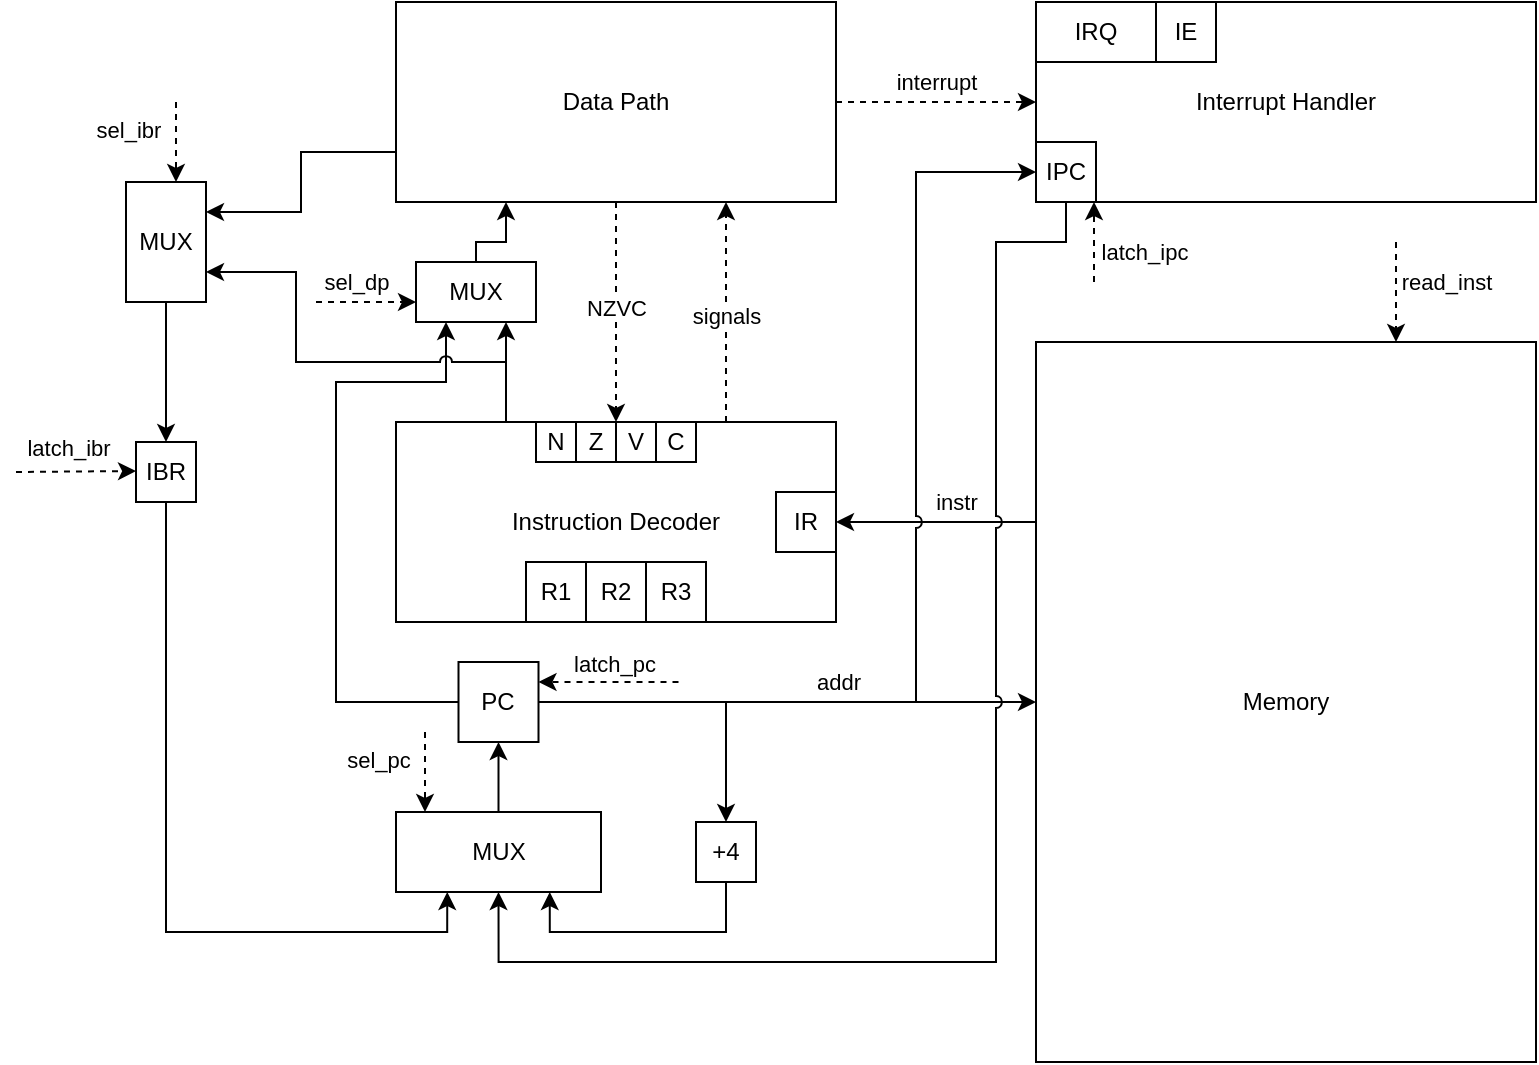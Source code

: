 <mxfile version="27.1.1">
  <diagram name="Страница — 1" id="lOXgt-aCseuYetRpwDvi">
    <mxGraphModel dx="1042" dy="542" grid="1" gridSize="10" guides="1" tooltips="1" connect="1" arrows="1" fold="1" page="1" pageScale="1" pageWidth="827" pageHeight="1169" math="0" shadow="0">
      <root>
        <mxCell id="0" />
        <mxCell id="1" parent="0" />
        <mxCell id="e9nB6p_WT3sDQEHfiV55-23" style="edgeStyle=orthogonalEdgeStyle;rounded=0;orthogonalLoop=1;jettySize=auto;html=1;exitX=0;exitY=0.75;exitDx=0;exitDy=0;entryX=1;entryY=0.25;entryDx=0;entryDy=0;" parent="1" source="hqro3P3JsnMgNJcTQGFR-1" target="e9nB6p_WT3sDQEHfiV55-22" edge="1">
          <mxGeometry relative="1" as="geometry" />
        </mxCell>
        <mxCell id="e9nB6p_WT3sDQEHfiV55-27" style="edgeStyle=orthogonalEdgeStyle;rounded=0;orthogonalLoop=1;jettySize=auto;html=1;exitX=1;exitY=0.5;exitDx=0;exitDy=0;entryX=0;entryY=0.5;entryDx=0;entryDy=0;dashed=1;" parent="1" source="hqro3P3JsnMgNJcTQGFR-1" target="hqro3P3JsnMgNJcTQGFR-5" edge="1">
          <mxGeometry relative="1" as="geometry" />
        </mxCell>
        <mxCell id="e9nB6p_WT3sDQEHfiV55-28" value="interrupt" style="edgeLabel;html=1;align=center;verticalAlign=middle;resizable=0;points=[];" parent="e9nB6p_WT3sDQEHfiV55-27" vertex="1" connectable="0">
          <mxGeometry x="-0.178" y="2" relative="1" as="geometry">
            <mxPoint x="9" y="-8" as="offset" />
          </mxGeometry>
        </mxCell>
        <mxCell id="hqro3P3JsnMgNJcTQGFR-1" value="Data Path" style="rounded=0;whiteSpace=wrap;html=1;" parent="1" vertex="1">
          <mxGeometry x="220" y="30" width="220" height="100" as="geometry" />
        </mxCell>
        <mxCell id="hqro3P3JsnMgNJcTQGFR-24" style="edgeStyle=orthogonalEdgeStyle;rounded=0;orthogonalLoop=1;jettySize=auto;html=1;exitX=0;exitY=0.25;exitDx=0;exitDy=0;entryX=1;entryY=0.5;entryDx=0;entryDy=0;" parent="1" source="hqro3P3JsnMgNJcTQGFR-2" target="hqro3P3JsnMgNJcTQGFR-4" edge="1">
          <mxGeometry relative="1" as="geometry" />
        </mxCell>
        <mxCell id="hqro3P3JsnMgNJcTQGFR-31" value="instr" style="edgeLabel;html=1;align=center;verticalAlign=middle;resizable=0;points=[];" parent="hqro3P3JsnMgNJcTQGFR-24" vertex="1" connectable="0">
          <mxGeometry x="-0.013" relative="1" as="geometry">
            <mxPoint x="9" y="-10" as="offset" />
          </mxGeometry>
        </mxCell>
        <mxCell id="hqro3P3JsnMgNJcTQGFR-2" value="Memory" style="rounded=0;whiteSpace=wrap;html=1;" parent="1" vertex="1">
          <mxGeometry x="540" y="200" width="250" height="360" as="geometry" />
        </mxCell>
        <mxCell id="hqro3P3JsnMgNJcTQGFR-10" style="edgeStyle=orthogonalEdgeStyle;rounded=0;orthogonalLoop=1;jettySize=auto;html=1;exitX=1;exitY=0.5;exitDx=0;exitDy=0;entryX=0;entryY=0.5;entryDx=0;entryDy=0;" parent="1" source="hqro3P3JsnMgNJcTQGFR-3" target="hqro3P3JsnMgNJcTQGFR-2" edge="1">
          <mxGeometry relative="1" as="geometry" />
        </mxCell>
        <mxCell id="hqro3P3JsnMgNJcTQGFR-30" value="addr" style="edgeLabel;html=1;align=center;verticalAlign=middle;resizable=0;points=[];" parent="hqro3P3JsnMgNJcTQGFR-10" vertex="1" connectable="0">
          <mxGeometry x="0.354" y="1" relative="1" as="geometry">
            <mxPoint x="-19" y="-9" as="offset" />
          </mxGeometry>
        </mxCell>
        <mxCell id="hqro3P3JsnMgNJcTQGFR-14" style="edgeStyle=orthogonalEdgeStyle;rounded=0;orthogonalLoop=1;jettySize=auto;html=1;exitX=1;exitY=0.5;exitDx=0;exitDy=0;entryX=0.5;entryY=0;entryDx=0;entryDy=0;" parent="1" source="hqro3P3JsnMgNJcTQGFR-3" target="hqro3P3JsnMgNJcTQGFR-13" edge="1">
          <mxGeometry relative="1" as="geometry" />
        </mxCell>
        <mxCell id="e9nB6p_WT3sDQEHfiV55-61" style="edgeStyle=orthogonalEdgeStyle;rounded=0;orthogonalLoop=1;jettySize=auto;html=1;exitX=1;exitY=0.5;exitDx=0;exitDy=0;entryX=0;entryY=0.5;entryDx=0;entryDy=0;jumpStyle=arc;" parent="1" source="hqro3P3JsnMgNJcTQGFR-3" target="e9nB6p_WT3sDQEHfiV55-58" edge="1">
          <mxGeometry relative="1" as="geometry">
            <Array as="points">
              <mxPoint x="480" y="380" />
              <mxPoint x="480" y="115" />
            </Array>
          </mxGeometry>
        </mxCell>
        <mxCell id="_56PsjhrHeeYE52mPDMz-1" style="edgeStyle=orthogonalEdgeStyle;rounded=0;orthogonalLoop=1;jettySize=auto;html=1;exitX=0;exitY=0.5;exitDx=0;exitDy=0;entryX=0.25;entryY=1;entryDx=0;entryDy=0;" edge="1" parent="1" source="hqro3P3JsnMgNJcTQGFR-3" target="e9nB6p_WT3sDQEHfiV55-2">
          <mxGeometry relative="1" as="geometry">
            <Array as="points">
              <mxPoint x="190" y="380" />
              <mxPoint x="190" y="220" />
              <mxPoint x="245" y="220" />
            </Array>
          </mxGeometry>
        </mxCell>
        <mxCell id="hqro3P3JsnMgNJcTQGFR-3" value="PC" style="rounded=0;whiteSpace=wrap;html=1;" parent="1" vertex="1">
          <mxGeometry x="251.25" y="360" width="40" height="40" as="geometry" />
        </mxCell>
        <mxCell id="hqro3P3JsnMgNJcTQGFR-33" style="edgeStyle=orthogonalEdgeStyle;rounded=0;orthogonalLoop=1;jettySize=auto;html=1;exitX=0.75;exitY=0;exitDx=0;exitDy=0;entryX=0.75;entryY=1;entryDx=0;entryDy=0;dashed=1;" parent="1" source="hqro3P3JsnMgNJcTQGFR-4" target="hqro3P3JsnMgNJcTQGFR-1" edge="1">
          <mxGeometry relative="1" as="geometry" />
        </mxCell>
        <mxCell id="hqro3P3JsnMgNJcTQGFR-40" value="signals" style="edgeLabel;html=1;align=center;verticalAlign=middle;resizable=0;points=[];" parent="hqro3P3JsnMgNJcTQGFR-33" vertex="1" connectable="0">
          <mxGeometry x="-0.05" y="-2" relative="1" as="geometry">
            <mxPoint x="-2" y="-1" as="offset" />
          </mxGeometry>
        </mxCell>
        <mxCell id="e9nB6p_WT3sDQEHfiV55-8" style="edgeStyle=orthogonalEdgeStyle;rounded=0;orthogonalLoop=1;jettySize=auto;html=1;exitX=0.25;exitY=0;exitDx=0;exitDy=0;entryX=0.75;entryY=1;entryDx=0;entryDy=0;" parent="1" source="hqro3P3JsnMgNJcTQGFR-4" target="e9nB6p_WT3sDQEHfiV55-2" edge="1">
          <mxGeometry relative="1" as="geometry" />
        </mxCell>
        <mxCell id="hqro3P3JsnMgNJcTQGFR-4" value="Instruction Decoder" style="rounded=0;whiteSpace=wrap;html=1;" parent="1" vertex="1">
          <mxGeometry x="220" y="240" width="220" height="100" as="geometry" />
        </mxCell>
        <mxCell id="hqro3P3JsnMgNJcTQGFR-5" value="Interrupt Handler" style="rounded=0;whiteSpace=wrap;html=1;" parent="1" vertex="1">
          <mxGeometry x="540" y="30" width="250" height="100" as="geometry" />
        </mxCell>
        <mxCell id="hqro3P3JsnMgNJcTQGFR-6" value="IRQ" style="rounded=0;whiteSpace=wrap;html=1;" parent="1" vertex="1">
          <mxGeometry x="540" y="30" width="60" height="30" as="geometry" />
        </mxCell>
        <mxCell id="hqro3P3JsnMgNJcTQGFR-9" value="IE" style="rounded=0;whiteSpace=wrap;html=1;" parent="1" vertex="1">
          <mxGeometry x="600" y="30" width="30" height="30" as="geometry" />
        </mxCell>
        <mxCell id="e9nB6p_WT3sDQEHfiV55-56" style="edgeStyle=orthogonalEdgeStyle;rounded=0;orthogonalLoop=1;jettySize=auto;html=1;exitX=0.5;exitY=1;exitDx=0;exitDy=0;entryX=0.75;entryY=1;entryDx=0;entryDy=0;" parent="1" source="hqro3P3JsnMgNJcTQGFR-13" target="e9nB6p_WT3sDQEHfiV55-36" edge="1">
          <mxGeometry relative="1" as="geometry" />
        </mxCell>
        <mxCell id="hqro3P3JsnMgNJcTQGFR-13" value="+4" style="rounded=0;whiteSpace=wrap;html=1;" parent="1" vertex="1">
          <mxGeometry x="370" y="440" width="30" height="30" as="geometry" />
        </mxCell>
        <mxCell id="hqro3P3JsnMgNJcTQGFR-19" value="IR" style="rounded=0;whiteSpace=wrap;html=1;" parent="1" vertex="1">
          <mxGeometry x="410" y="275" width="30" height="30" as="geometry" />
        </mxCell>
        <mxCell id="hqro3P3JsnMgNJcTQGFR-25" value="R1" style="rounded=0;whiteSpace=wrap;html=1;" parent="1" vertex="1">
          <mxGeometry x="285" y="310" width="30" height="30" as="geometry" />
        </mxCell>
        <mxCell id="hqro3P3JsnMgNJcTQGFR-26" value="R2" style="rounded=0;whiteSpace=wrap;html=1;" parent="1" vertex="1">
          <mxGeometry x="315" y="310" width="30" height="30" as="geometry" />
        </mxCell>
        <mxCell id="hqro3P3JsnMgNJcTQGFR-27" value="R3" style="rounded=0;whiteSpace=wrap;html=1;" parent="1" vertex="1">
          <mxGeometry x="345" y="310" width="30" height="30" as="geometry" />
        </mxCell>
        <mxCell id="hqro3P3JsnMgNJcTQGFR-43" value="" style="endArrow=classic;html=1;rounded=0;dashed=1;" parent="1" edge="1">
          <mxGeometry width="50" height="50" relative="1" as="geometry">
            <mxPoint x="361.25" y="370" as="sourcePoint" />
            <mxPoint x="291.25" y="370" as="targetPoint" />
          </mxGeometry>
        </mxCell>
        <mxCell id="hqro3P3JsnMgNJcTQGFR-44" value="latch_pc" style="edgeLabel;html=1;align=center;verticalAlign=middle;resizable=0;points=[];" parent="hqro3P3JsnMgNJcTQGFR-43" vertex="1" connectable="0">
          <mxGeometry x="-0.056" y="-1" relative="1" as="geometry">
            <mxPoint y="-8" as="offset" />
          </mxGeometry>
        </mxCell>
        <mxCell id="hqro3P3JsnMgNJcTQGFR-45" value="" style="endArrow=classic;html=1;rounded=0;dashed=1;" parent="1" edge="1">
          <mxGeometry width="50" height="50" relative="1" as="geometry">
            <mxPoint x="234.5" y="395" as="sourcePoint" />
            <mxPoint x="234.5" y="435" as="targetPoint" />
          </mxGeometry>
        </mxCell>
        <mxCell id="hqro3P3JsnMgNJcTQGFR-46" value="sel_pc" style="edgeLabel;html=1;align=center;verticalAlign=middle;resizable=0;points=[];" parent="hqro3P3JsnMgNJcTQGFR-45" vertex="1" connectable="0">
          <mxGeometry x="-0.056" y="-1" relative="1" as="geometry">
            <mxPoint x="-23" y="-5" as="offset" />
          </mxGeometry>
        </mxCell>
        <mxCell id="pG1akfXQ8sJfI-SVSOyK-1" value="" style="endArrow=classic;html=1;rounded=0;dashed=1;exitX=0.5;exitY=1;exitDx=0;exitDy=0;" parent="1" source="hqro3P3JsnMgNJcTQGFR-1" edge="1">
          <mxGeometry width="50" height="50" relative="1" as="geometry">
            <mxPoint x="330" y="200" as="sourcePoint" />
            <mxPoint x="330" y="240" as="targetPoint" />
          </mxGeometry>
        </mxCell>
        <mxCell id="pG1akfXQ8sJfI-SVSOyK-2" value="NZVC" style="edgeLabel;html=1;align=center;verticalAlign=middle;resizable=0;points=[];" parent="pG1akfXQ8sJfI-SVSOyK-1" vertex="1" connectable="0">
          <mxGeometry x="-0.056" relative="1" as="geometry">
            <mxPoint y="1" as="offset" />
          </mxGeometry>
        </mxCell>
        <mxCell id="pG1akfXQ8sJfI-SVSOyK-3" value="N" style="rounded=0;whiteSpace=wrap;html=1;" parent="1" vertex="1">
          <mxGeometry x="290" y="240" width="20" height="20" as="geometry" />
        </mxCell>
        <mxCell id="pG1akfXQ8sJfI-SVSOyK-4" value="Z" style="rounded=0;whiteSpace=wrap;html=1;" parent="1" vertex="1">
          <mxGeometry x="310" y="240" width="20" height="20" as="geometry" />
        </mxCell>
        <mxCell id="pG1akfXQ8sJfI-SVSOyK-5" value="V" style="rounded=0;whiteSpace=wrap;html=1;" parent="1" vertex="1">
          <mxGeometry x="330" y="240" width="20" height="20" as="geometry" />
        </mxCell>
        <mxCell id="pG1akfXQ8sJfI-SVSOyK-6" value="C" style="rounded=0;whiteSpace=wrap;html=1;" parent="1" vertex="1">
          <mxGeometry x="350" y="240" width="20" height="20" as="geometry" />
        </mxCell>
        <mxCell id="orpr7wIEOJoV2KB0DI3t-2" value="" style="endArrow=classic;html=1;rounded=0;dashed=1;" parent="1" edge="1">
          <mxGeometry width="50" height="50" relative="1" as="geometry">
            <mxPoint x="720" y="150" as="sourcePoint" />
            <mxPoint x="720" y="200" as="targetPoint" />
          </mxGeometry>
        </mxCell>
        <mxCell id="orpr7wIEOJoV2KB0DI3t-3" value="read_inst" style="edgeLabel;html=1;align=center;verticalAlign=middle;resizable=0;points=[];" parent="orpr7wIEOJoV2KB0DI3t-2" vertex="1" connectable="0">
          <mxGeometry x="-0.056" relative="1" as="geometry">
            <mxPoint x="25" y="-4" as="offset" />
          </mxGeometry>
        </mxCell>
        <mxCell id="e9nB6p_WT3sDQEHfiV55-16" style="edgeStyle=orthogonalEdgeStyle;rounded=0;orthogonalLoop=1;jettySize=auto;html=1;exitX=0.5;exitY=0;exitDx=0;exitDy=0;entryX=0.25;entryY=1;entryDx=0;entryDy=0;" parent="1" source="e9nB6p_WT3sDQEHfiV55-2" target="hqro3P3JsnMgNJcTQGFR-1" edge="1">
          <mxGeometry relative="1" as="geometry">
            <Array as="points">
              <mxPoint x="260" y="150" />
              <mxPoint x="275" y="150" />
            </Array>
          </mxGeometry>
        </mxCell>
        <mxCell id="e9nB6p_WT3sDQEHfiV55-2" value="MUX" style="rounded=0;whiteSpace=wrap;html=1;" parent="1" vertex="1">
          <mxGeometry x="230" y="160" width="60" height="30" as="geometry" />
        </mxCell>
        <mxCell id="e9nB6p_WT3sDQEHfiV55-54" style="edgeStyle=orthogonalEdgeStyle;rounded=0;orthogonalLoop=1;jettySize=auto;html=1;exitX=0.5;exitY=1;exitDx=0;exitDy=0;entryX=0.25;entryY=1;entryDx=0;entryDy=0;" parent="1" source="e9nB6p_WT3sDQEHfiV55-20" target="e9nB6p_WT3sDQEHfiV55-36" edge="1">
          <mxGeometry relative="1" as="geometry" />
        </mxCell>
        <mxCell id="e9nB6p_WT3sDQEHfiV55-20" value="IBR" style="rounded=0;whiteSpace=wrap;html=1;" parent="1" vertex="1">
          <mxGeometry x="90" y="250" width="30" height="30" as="geometry" />
        </mxCell>
        <mxCell id="e9nB6p_WT3sDQEHfiV55-25" style="edgeStyle=orthogonalEdgeStyle;rounded=0;orthogonalLoop=1;jettySize=auto;html=1;exitX=0.5;exitY=1;exitDx=0;exitDy=0;" parent="1" source="e9nB6p_WT3sDQEHfiV55-22" target="e9nB6p_WT3sDQEHfiV55-20" edge="1">
          <mxGeometry relative="1" as="geometry" />
        </mxCell>
        <mxCell id="e9nB6p_WT3sDQEHfiV55-22" value="MUX" style="rounded=0;whiteSpace=wrap;html=1;" parent="1" vertex="1">
          <mxGeometry x="85" y="120" width="40" height="60" as="geometry" />
        </mxCell>
        <mxCell id="e9nB6p_WT3sDQEHfiV55-24" style="edgeStyle=orthogonalEdgeStyle;rounded=0;orthogonalLoop=1;jettySize=auto;html=1;exitX=0.25;exitY=0;exitDx=0;exitDy=0;entryX=1;entryY=0.75;entryDx=0;entryDy=0;jumpStyle=arc;" parent="1" source="hqro3P3JsnMgNJcTQGFR-4" target="e9nB6p_WT3sDQEHfiV55-22" edge="1">
          <mxGeometry relative="1" as="geometry">
            <Array as="points">
              <mxPoint x="275" y="210" />
              <mxPoint x="170" y="210" />
              <mxPoint x="170" y="165" />
            </Array>
          </mxGeometry>
        </mxCell>
        <mxCell id="e9nB6p_WT3sDQEHfiV55-45" style="edgeStyle=orthogonalEdgeStyle;rounded=0;orthogonalLoop=1;jettySize=auto;html=1;exitX=0.5;exitY=0;exitDx=0;exitDy=0;entryX=0.5;entryY=1;entryDx=0;entryDy=0;" parent="1" source="e9nB6p_WT3sDQEHfiV55-36" target="hqro3P3JsnMgNJcTQGFR-3" edge="1">
          <mxGeometry relative="1" as="geometry" />
        </mxCell>
        <mxCell id="e9nB6p_WT3sDQEHfiV55-36" value="MUX" style="rounded=0;whiteSpace=wrap;html=1;" parent="1" vertex="1">
          <mxGeometry x="220" y="435" width="102.5" height="40" as="geometry" />
        </mxCell>
        <mxCell id="e9nB6p_WT3sDQEHfiV55-46" value="" style="endArrow=classic;html=1;rounded=0;dashed=1;" parent="1" edge="1">
          <mxGeometry width="50" height="50" relative="1" as="geometry">
            <mxPoint x="30" y="265" as="sourcePoint" />
            <mxPoint x="90" y="264.5" as="targetPoint" />
          </mxGeometry>
        </mxCell>
        <mxCell id="e9nB6p_WT3sDQEHfiV55-47" value="latch_ibr" style="edgeLabel;html=1;align=center;verticalAlign=middle;resizable=0;points=[];" parent="e9nB6p_WT3sDQEHfiV55-46" vertex="1" connectable="0">
          <mxGeometry x="-0.056" y="-1" relative="1" as="geometry">
            <mxPoint x="-3" y="-13" as="offset" />
          </mxGeometry>
        </mxCell>
        <mxCell id="e9nB6p_WT3sDQEHfiV55-50" value="" style="endArrow=classic;html=1;rounded=0;dashed=1;" parent="1" edge="1">
          <mxGeometry width="50" height="50" relative="1" as="geometry">
            <mxPoint x="110" y="80" as="sourcePoint" />
            <mxPoint x="110" y="120" as="targetPoint" />
          </mxGeometry>
        </mxCell>
        <mxCell id="e9nB6p_WT3sDQEHfiV55-51" value="sel_ibr" style="edgeLabel;html=1;align=center;verticalAlign=middle;resizable=0;points=[];" parent="e9nB6p_WT3sDQEHfiV55-50" vertex="1" connectable="0">
          <mxGeometry x="-0.056" y="-1" relative="1" as="geometry">
            <mxPoint x="-23" y="-5" as="offset" />
          </mxGeometry>
        </mxCell>
        <mxCell id="e9nB6p_WT3sDQEHfiV55-52" value="" style="endArrow=classic;html=1;rounded=0;dashed=1;" parent="1" edge="1">
          <mxGeometry width="50" height="50" relative="1" as="geometry">
            <mxPoint x="180" y="180" as="sourcePoint" />
            <mxPoint x="230" y="180" as="targetPoint" />
          </mxGeometry>
        </mxCell>
        <mxCell id="e9nB6p_WT3sDQEHfiV55-53" value="sel_dp" style="edgeLabel;html=1;align=center;verticalAlign=middle;resizable=0;points=[];" parent="e9nB6p_WT3sDQEHfiV55-52" vertex="1" connectable="0">
          <mxGeometry x="-0.056" y="-1" relative="1" as="geometry">
            <mxPoint x="-4" y="-11" as="offset" />
          </mxGeometry>
        </mxCell>
        <mxCell id="e9nB6p_WT3sDQEHfiV55-60" style="edgeStyle=orthogonalEdgeStyle;rounded=0;orthogonalLoop=1;jettySize=auto;html=1;exitX=0.5;exitY=1;exitDx=0;exitDy=0;entryX=0.5;entryY=1;entryDx=0;entryDy=0;jumpStyle=arc;" parent="1" source="e9nB6p_WT3sDQEHfiV55-58" target="e9nB6p_WT3sDQEHfiV55-36" edge="1">
          <mxGeometry relative="1" as="geometry">
            <Array as="points">
              <mxPoint x="555" y="150" />
              <mxPoint x="520" y="150" />
              <mxPoint x="520" y="510" />
              <mxPoint x="271" y="510" />
            </Array>
          </mxGeometry>
        </mxCell>
        <mxCell id="e9nB6p_WT3sDQEHfiV55-58" value="IPC" style="rounded=0;whiteSpace=wrap;html=1;" parent="1" vertex="1">
          <mxGeometry x="540" y="100" width="30" height="30" as="geometry" />
        </mxCell>
        <mxCell id="e9nB6p_WT3sDQEHfiV55-62" value="" style="endArrow=classic;html=1;rounded=0;dashed=1;" parent="1" edge="1">
          <mxGeometry width="50" height="50" relative="1" as="geometry">
            <mxPoint x="569" y="170" as="sourcePoint" />
            <mxPoint x="569" y="130" as="targetPoint" />
          </mxGeometry>
        </mxCell>
        <mxCell id="e9nB6p_WT3sDQEHfiV55-63" value="latch_ipc" style="edgeLabel;html=1;align=center;verticalAlign=middle;resizable=0;points=[];" parent="e9nB6p_WT3sDQEHfiV55-62" vertex="1" connectable="0">
          <mxGeometry x="-0.056" y="-1" relative="1" as="geometry">
            <mxPoint x="24" y="4" as="offset" />
          </mxGeometry>
        </mxCell>
      </root>
    </mxGraphModel>
  </diagram>
</mxfile>
